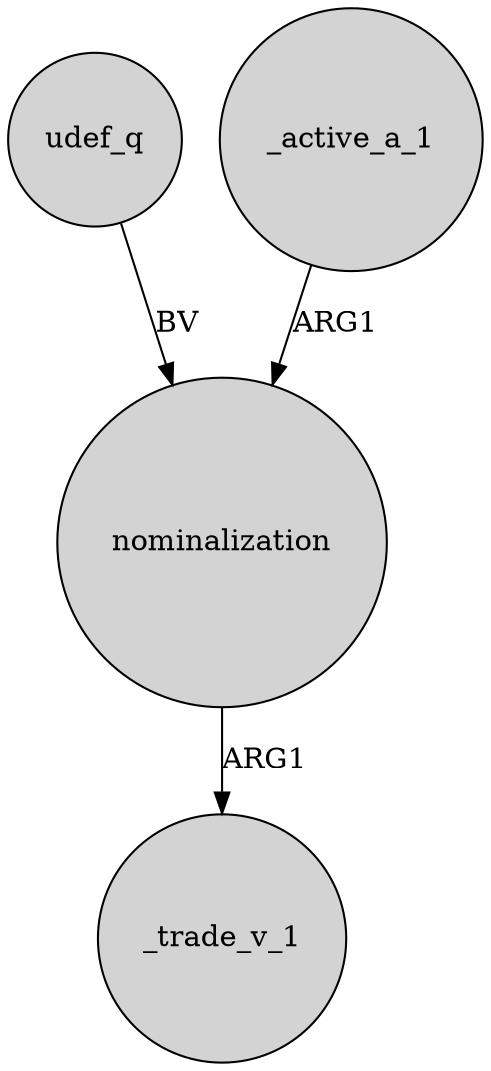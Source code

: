 digraph {
	node [shape=circle style=filled]
	nominalization -> _trade_v_1 [label=ARG1]
	udef_q -> nominalization [label=BV]
	_active_a_1 -> nominalization [label=ARG1]
}
